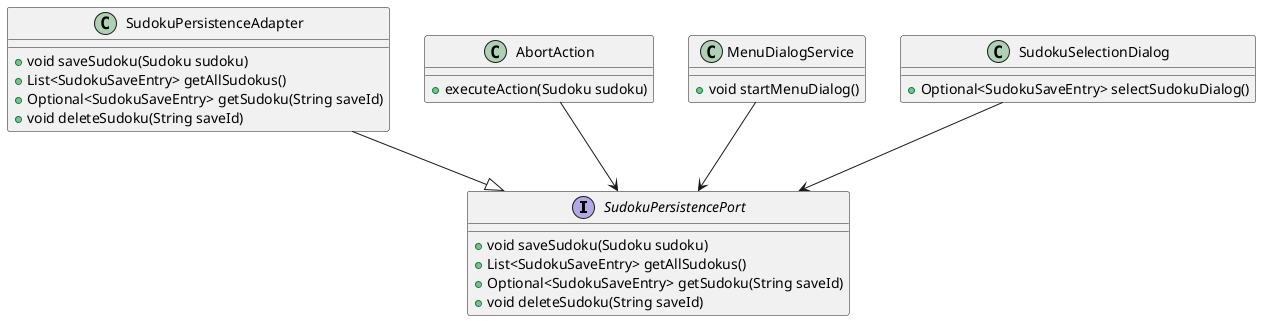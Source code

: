 @startuml
interface SudokuPersistencePort {
   + void saveSudoku(Sudoku sudoku)
   + List<SudokuSaveEntry> getAllSudokus()
   + Optional<SudokuSaveEntry> getSudoku(String saveId)
   + void deleteSudoku(String saveId)
}

class SudokuPersistenceAdapter {
    + void saveSudoku(Sudoku sudoku)
    + List<SudokuSaveEntry> getAllSudokus()
    + Optional<SudokuSaveEntry> getSudoku(String saveId)
    + void deleteSudoku(String saveId)
}

class AbortAction {
    + executeAction(Sudoku sudoku)
}

class MenuDialogService {
    + void startMenuDialog()
}

class SudokuSelectionDialog {
    + Optional<SudokuSaveEntry> selectSudokuDialog()
}

SudokuPersistenceAdapter --|> SudokuPersistencePort
AbortAction --> SudokuPersistencePort
MenuDialogService --> SudokuPersistencePort
SudokuSelectionDialog --> SudokuPersistencePort
@enduml
